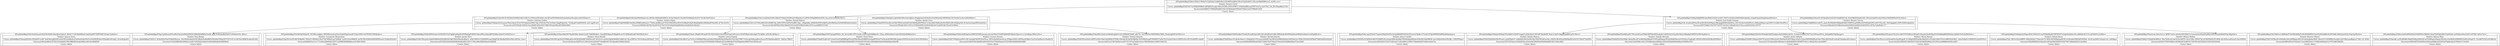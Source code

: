 digraph BTreeES{ 
 node[shape=record] 
node0xc0001688d0[label="<f0>|{<f1>DPI:gAAAAABgnFZAbw1DS5x1UWdmTw7gXt2AyLOa6kZvRsLvLPeiMNLtzJI6Oi-G9LwGUjhEnkH111KLmmV8jdZM6hvzcE_wx0Po_w==|Nombre: Rosario Curiel|Correo: gAAAAABgnFZAUS917e2YP8jSNMRQCoifP4fJYhTb-epJy1RSGriYTIB1s5I501lFWFV_tVQ0o6zlBRvequPYK7eGn7p-tmFCTb5_Y-6i_JNrCBopABxwC34=|Password:b0a88f0377008bd9d4d82103e1b038e6afd18505d57056ae72cf37089a87e594|Cuenta: Admin}|<f2>"] 
node0xc00031dd40[label="<f0>|{<f1>DPI:gAAAAABgnFZAIctMV-4CNEbMoOIr6NKZv6kCCZBUVv1PDVmaN6TdQAv-ZxCBPuoPW5WKK53h5vJxahHmzTKuwJy9_ko4LVDDqw==|Nombre: Gabriela Guillen|Correo: gAAAAABgnFZA0gkoZuOyinaom1Wm1t0juoUk7nU597QdpemlsHWa75tjJ_TFXYr4z37fZ1wVt6es1Xqg8VkjmNm_7Z2QJ-gZCLkdXNO0S4_wdU-sgjA9-a4=|Password:ce5f270be9b14363b14aca86681a65ec69313ffb4765e8a5f6ee8539685e8841|Cuenta: Admin}|<f2>|{<f3>DPI:gAAAAABgnFZAGtQatP8dtMxpwcYzi_RPIiIh-cMd9oiJ4Q9MZ5l_9UPg7bIbyfTf_WsnBl19LR06q4lcXTnP1t72rGK1ShPE3A==|Nombre: Teodoro Pagan|Correo: gAAAAABgnFZApPMMfjB1Mu00ywPfI8K3ixBwmeu-77W6A_JteRKewoS75O21SMIc0XSsuWs45-VARQjYG8qNLBlxJHqKXbvQWRZiqWVXsn9M_aF7kG-SzXY=|Password:f40fd61d8329a76aefb7622704122167e5bb45bb680d4fa2c8afdd5e0148e2d2|Cuenta: Admin}|<f4>|{<f5>DPI:gAAAAABgnFZAcs1ioZjE8yJV294s1IBYx67GRzlj31N2fWvkd7dWpo6iccO-u6PXvVPPglQKW45e8TM_ITp_mVwCzluStBeC8Q==|Nombre: Daniela Batista|Correo: gAAAAABgnFZA3-tuYU5XGeRf0-HZU28MKT-9g_Q09vFN9VrYJ2PmVrkR0U18pr__hBpptkRp_bHHfeMcWWTeHJbTlanI0sfRb4XsoOyN4PefKEkYjxOmxk4=|Password:29e284f36fe1f8d158a602323cde082438bfcfedfbe107f1cee2d98f525153f3|Cuenta: Admin}|<f6>|{<f7>DPI:gAAAAABgnFZAwjXj2LUq9sDHK-RMvxQarxXJJZw-45agkJeIuhoOlOXx0wvPmlMEbnXQ-HW0WX0oT4FYhoN21xc2le1sHHoWbQ==|Nombre: Amalia Leiva|Correo: gAAAAABgnFZAIyHSOGOmfArcfuFVJh7ZB5yUjh3GJVLDhTfZItBnJWPPM3eC-tc4awA6R1Wj6bwRuWsDBdVwIB1QOlg6gToR_f3v4xsSm5aqm8WylQoaEAs=|Password:5f59a8cd20c11812a1d7864dd9f5c442834298e3d13a459518b103e441b3060d|Cuenta: Admin}|<f8>"] 
node0xc00033d980[label="<f0>|{<f1>DPI:gAAAAABgnFZAvNa2hSaom0cHGJ1WsfQDD-A4m0JnwOzJwu9_S6n6C17oZCRhdHfQyfv5rqONzqWV7lSfPDVfJCGEnkaf_8yRaQ==|Nombre: Ignacio Serna|Correo: gAAAAABgnFZAoiqAQ0GlSo-QYVgDVUrmXP_Ao9vMaLpJlDxM1oxQeTiM-3Qz88n4y2Cij02mHsSJs59xV3cG4tZWVKVJmeV0SpHkEsW-NaJry_k1mbWqJwM=|Password:09ca2e8f0cfc315051254a0b84378b19ffb000c0ca6c8b9ea1fb31bc5f0df599|Cuenta: Admin}|<f2>|{<f3>DPI:gAAAAABgnFZAg-CjpQ6znmK3Vw09tcYSjcp0wRtEjQZN2hUfkfktZJObBHhoFmAM_gMjc3LKhHq-JR2ZDElY7aN9zkTaUSz_MA==|Nombre: Sara Abrego|Correo: gAAAAABgnFZAV013_XLXtd3jDuV2qOUBqSERxtwer_zEmVIQOmihgGfuYICZKokwXu8bdBE9sZ6rAHnYV9iqzYfUYO57yOCcUoHC9oG3XIKOEeAjn59Ly8I=|Password:15c8cf5ff43f43af3b8ae11a48c72925b2b1dbd23ce938a984af63fc896999c8|Cuenta: Admin}|<f4>"] 
node0xc00031dd40:f0 -> node0xc00033d980 
node0xc00033d9e0[label="<f0>|{<f1>DPI:gAAAAABgnFZA3d0TpFbYAxbYL_WUfIXycnpkJjxa_9I95HRamw4l-gUAcCjLKjiQYqpGennXCLYIqrvDM1vA1FWS5lCGMOkLfg==|Nombre: Concepción Miramontes|Correo: gAAAAABgnFZAp5NvYmZFo481M38gW0_PINizE1UBYANcZ-XmY7hJ7AWbZLspz764RlaE_m2Dvr3mxOKKkYA_AvFXUXhvk5IkNd4SKMWM3onA-CEqMmD3n00=|Password:bf04633ce7a1177c24f1da6b9540c52877c596985f4988d06ecec91506a70664|Cuenta: Admin}|<f2>|{<f3>DPI:gAAAAABgnFZAEzWWNwzIact525SFJSUFGA7qJkKCpS6gDIv6PiP8pKqJVGB5lUtNpu2WILzyHpwJWF0OARyrQtQcN7siDYjOGw==|Nombre: Jacobo Olivo|Correo: gAAAAABgnFZA4CZlAcgzbxvhb6tDQRiMehW9rdJXLRaTqKCOHcb38xja0u86qCn_uQdUoMPmC3246IdNNcxgaTIq6jJ74jUBmBpNQlNw0Sfe-nHlCbh_Oow=|Password:caf27030a10b4e26063ffe2bcffecf691c0411176bc546e5890d34aa5ce8820b|Cuenta: Admin}|<f4>"] 
node0xc00031dd40:f2 -> node0xc00033d9e0 
node0xc00031dc80[label="<f0>|{<f1>DPI:gAAAAABgnFZAae04RzNH70lwIf43Mw-SIqAeUoyHL7QI4VBnMnb_-Omu8lWO6pm2V46gpK9t-mzTO-KRlbo8Dvq87SbENIhOGA==|Nombre: Gloria Murillo|Correo: gAAAAABgnFZALDHCqg3XzZV2ZfkkLgX4cc46565JSD488CNMD2ecAN_k5uYxCis-eyA5wOkjMoMbBEp7JdbEGq7-9n-aOWFizr72VvNuRoyjoD93IqwY_UQ=|Password:a9ceac5b587215116b10a1fc20e0a877e4ef8be947181dbea85ca00fd2c0d341|Cuenta: Admin}|<f2>|{<f3>DPI:gAAAAABgnFZAzt4_N9pBCSWvqeW7XCGSLTaOjN1UKvhNyG65oqGxX9-ox4-x16G4F9XaELA9zuXg8-T2CoJ86k_wEEzBv3dPdg==|Nombre: Leticia Espinal|Correo: gAAAAABgnFZAcQBSrUvp7w3LLru5HERpPN8mupGdDmEMzp9XtMnyEHka4XcOVoUWp7MW71S3mvgEA36cjxgRwsy9uucxPI3OkQAwe6JleE5-_56kEpv7BKE=|Password:0a21f105400681359ba8c225c6c968a9b473d35bbbd0a398f470e41981face41|Cuenta: Admin}|<f4>"] 
node0xc00031dd40:f4 -> node0xc00031dc80 
node0xc00035e6c0[label="<f0>|{<f1>DPI:gAAAAABgnFZAY5sJuqqHPKiEx_Ms_KLcnOXFr3YP1CmDn-rrVJsTixpA3MBJhuMt_vDwg_oHWQuXdzxUndovIQU8sJvKH883mQ==|Nombre: Víctor Ponce|Correo: gAAAAABgnFZApB3TciJdvrAL7mwbyOyaPQdI9R89gjZVnGjA3MwMxmiEBKRNwwSgaBFfNwA7TwHzo4nB3MSV9ftvdpifpooVATN4-0urS0o5c42OCB0O6Mo=|Password:d95485b022d6a8067c67fa4e9fc7b310fce36b0666b544a9340bb0bbe24bb3f8|Cuenta: Admin}|<f2>|{<f3>DPI:gAAAAABgnFZA6wdnJPrkgOzzuNf9P2Z5MXl-ptcapq--pYsvk-EKaGUZtMFOJb8AIZGWJuht1Rpvrtd_b_6rm9Jagz-9l9wCzQ==|Nombre: Gustavo Arreola|Correo: gAAAAABgnFZAD7VM0Jg5sjwWiz1zI8-1qedaKyTkFIf5Tjuul3Vow_XIFVwhhAAFnizrhivwy-EN6puOeIH1c4ZH3maEA8kzvUnylTueQaHfnsGwVkaBixY=|Password:6c5fe8760c3db69b1d03f10437b1f793625bea2cf72233f9c664964056428ff1|Cuenta: Admin}|<f4>"] 
node0xc00031dd40:f6 -> node0xc00035e6c0 
node0xc00035e720[label="<f0>|{<f1>DPI:gAAAAABgnFZAyQKYy-DnaLztLMbdhFqqhDrUyEn7JXXiQ6CXbdD_qWCTk_--kcCWwNwvWNM38Qo7KW0_9lsxJuegR-RU4nYHCw==|Nombre: Teodoro Ramírez|Correo: gAAAAABgnFZAHTW3exXxKvGiKPFw5MvrV9qCehjZMb9CP5NI8c-ID9vdk-M1SpNIv8fJDXq-ThYVH8d2nng87D9iWbPTTgWa7Nc53yiJir9v0du31fH9Z3vNyvOD-S3r0lIHPS-x8gMI|Password:8a7ac27d072b0b21ea597701197eb1bfd410cb1a79633004e9c1049b7c8d37d3|Cuenta: Admin}|<f2>|{<f3>DPI:gAAAAABgnFZAf2NwJkwfT3wJdcPh1ipROng14lfGnTjCwBxBZq3xTdRe-MB3dLBn4SY0WdtdZduxPf6FkGmkQnnV-mdYqbJWcA==|Nombre: Dorotea Rascón|Correo: gAAAAABgnFZAQEIbeicOCvJ8-ktcFAnwC-s3fqp4fykU1P2rumwzeDbdlG7gsOIDvEujSXRvK0q9zxGAFhDmLjiv1ZDk15PdOdS2WPKihFTMKZQh6QzN4QA=|Password:9b64a9805f8ea2929b77d40379a4738aad7cfeee018c5b88fa268cd72ae1636f|Cuenta: Admin}|<f4>"] 
node0xc00031dd40:f8 -> node0xc00035e720 
node0xc0001688d0:f0 -> node0xc00031dd40 
node0xc00031dda0[label="<f0>|{<f1>DPI:gAAAAABgnFZAWg2DAjRHfWr3zmMXdUhVFJCcxvdI1C76d7w-Qt1JiEnNi0fS9HMcdqSAih_EzbqdFukvgO6uqlihtjxaIS8stQ==|Nombre: José Emilio Ocampo|Correo: gAAAAABgnFZA_AcmIhndWt5icZEcjLX6vfXr0mW9lgrjrsRK-gigghfiN8tGADbNoo_FhUOuLRoYnhHaflVuVn_fQBzaqZHqewrzgTzMV1VvhABvsNe49Nc=|Password:86733860e79e576773d70710a34e1cbf0a6b14b1b7daccea65f34354cc3f3757|Cuenta: Admin}|<f2>|{<f3>DPI:gAAAAABgnFZAzmSCcWOfnqNIxFmQURUVYpfIfNkTYz6_4FqU8K0EEKgDh1K8_TDFin2ZxIpWGsuILATMxnCWAHMPRox87JUrQQ==|Nombre: Micaela Carrera|Correo: gAAAAABgnFZAJBS8xfxvwKCN_cJuyh-Ro3HkAHoYBIJqx8030kO-YH8FX1ypFAWbrxDOYA9sKj0xI0CtnWUTDsa-jXv_VK4TgggJgM_J5WYvKdX0cqkuk4A=|Password:f8de9d2341080e4b4ad0deb9fb0c0afd80a924b555f31c9f7ba7a8a9feffc117|Cuenta: Admin}|<f4>"] 
node0xc0004e7e60[label="<f0>|{<f1>DPI:gAAAAABgnFZAk_xppTEoEbU7mjdwQY8pQNwPExG4wgQKMHPG0F2ilcNTzrzewC9jl4k-vUTsnX1CP-XpOHMND2kRMzAH4op4xg==|Nombre: Arturo Castillo|Correo: gAAAAABgnFZAYHf5xDrOJHPoEcKR10LXMKYLHLu5eaJwrKWuofrAXJtCPbIS4QIigzbBFpbcEtRuDSCXdh0BX36_kzroYAOJsNzRmONyMjl_1-4XEYP0igs=|Password:e54f33fe5e7419115d9ce4a71c02a4897ec0495170da69a4097e49d1edcba73a|Cuenta: Admin}|<f2>|{<f3>DPI:gAAAAABgnFZAhzko56HaqCDTmWjXUtvlZAN7segpx9_pI3kLQizeC1BT-iiR7AlmRxIM_SQaCsC8sE13kggBngqBR51jCEC4Iw==|Nombre: Rosalia Monroy|Correo: gAAAAABgnFZAQTSJ2dt6DrFkL0YyazQ_jwA4lTljdsGT_n9JdNjiZz2WzYmfDvSJ2v583CRGzKGnvl4q_eZbESr3BcWDny6HQMg0SGwNiiTn7OHoS7T4pPM=|Password:c29751810ea1e53d44525ec41b3a04d18bf50fc095b4942fd914f217b92c982f|Cuenta: Admin}|<f4>|{<f5>DPI:gAAAAABgnFZAeMJGnzXC7XGszLd2GonOYBk1AIFPbko0lPliszJzgX-CnK6Nc0uQ14onDk1IXmyG8XgdbiE4dYIDTmYBUAvgMw==|Nombre: Yolanda Mercado|Correo: gAAAAABgnFZA9gDYhOQeO48jd_XpQaNXn-j67owBhNHg3kKgSO7OZVrpAIVapqxVfGNyH6AhDhwrmO3Tcj4covYzg8rgIZ-cfDFbDvHIhYbQQOBykD58Mrk=|Password:33a230f611d0c13518d6aa0ee6d926ac429e4305bb4859d498ac55340f5c47f5|Cuenta: Admin}|<f6>"] 
node0xc00031dda0:f0 -> node0xc0004e7e60 
node0xc000302420[label="<f0>|{<f1>DPI:gAAAAABgnFZAO0wVWzkzJkGQ2fTQnAJnwzkS5oWf6x2u6LEa_LUdaSvGoXMI5TSZ73wTrZFmzyX5Vm_QaPqkl8IiLFbJiZpeqg==|Nombre: Javier Gallardo|Correo: gAAAAABgnFZANBV1DhgimOHN7YL2shToUMXwA3eZUWaW4q5l-0PICDJigLwNp5y1Xgn39WHXXMDb-kI-HacT0Ne3fjSGPpAF-zofLg6TQink8pei4EwQmls=|Password:7d7a2dcd50b1d85ebac1e2649d8d82015f598f75c5b11c49ab239a1a4cd58007|Cuenta: Admin}|<f2>|{<f3>DPI:gAAAAABgnFZA-gx2xUhLyEwx-h8CN7ETQBtmwMCgdUcHngcbCjhs6PMgoI41K56iKJdqBIEHH4QrjsCJAZjtlCVnYs9yf962bA==|Nombre: Martín Ramón|Correo: gAAAAABgnFZAvQFnysCm4ZxbnkS5yQLg9EeppW_EvyBdpSldSHuhi9kcPAjYdOUsDTzMxGAl4zTcYIwruRBOZ2dOAEU_e0tjwNdJaEtcYMMtZV2cZpSWV4w=|Password:b251099392124659527352f144368282db82c5212391eee698884e9036ccb927|Cuenta: Admin}|<f4>|{<f5>DPI:gAAAAABgnFZA9qIjmZyFDgusWj5C3I92VoFL1ayFP9fgNKgIbU9WVPh971hOgyHckQQm1SLuvBfSb0c8CU15crqOVbIOUy3eMA==|Nombre: Gabriel Reyna|Correo: gAAAAABgnFZAJ_GWGrwZ2oh9RfF8_MlALb85jzLC7DgrwXii7UvWDn3N556XksJzgAEOPry3eWmkkrM49OjZVO0XAtt_4Vc4Lwg5MGUaDzqaUw2_rz66Akg=|Password:540a80fd9b3ee26aefd122f1bd36652fb831b5527907168fed20501e32a5ffca|Cuenta: Admin}|<f6>"] 
node0xc00031dda0:f2 -> node0xc000302420 
node0xc000302480[label="<f0>|{<f1>DPI:gAAAAABgnFZAznGzsk_RiweTscUu_BPRU7mYyc-a6ui0wSDUDbIcCw1mewzhQctE8xJOFgAXpcr2FEDooLpDdlhKPOgC4Rp2lQ==|Nombre: Mónica Medina|Correo: gAAAAABgnFZAR2j7iC4JsKOZjOJ0HcZ_9Sp742NrwlcLkmTeOyrQtH7b_DnvuTS8s-1fDMT7ljCn5OAN5ByKLH7j-W0h-Qb10QVorasKSsieZvOpcrPIID0=|Password:b3941270097d86dcc48348a487de8676172f47f5e3627b625c0765a7b633e00d|Cuenta: Admin}|<f2>|{<f3>DPI:gAAAAABgnFZAvT8hbUn1zB9BzkaTUSo5MzMpBuPwWsSSDX99FbC0ntoExHNoklB8uALNPClb8J--6JHe2pwQGZxTGgcYup5KaQ==|Nombre: Ricardo Ulibarri|Correo: gAAAAABgnFZAF-Iv6TBonNvtVbltp8oz3Av2dZB9gxjy49Gz3Us8ybztJgebyMHG_8hmoLYr1542RfRQeYsmJ6CzcJrTrRIqt-pxjB6gk-nC1WK_siS_XzM=|Password:bf99c60f1c67e6e2dc17ace5d693edccc77d09e2d644ab31e57972df8198d36a|Cuenta: Admin}|<f4>|{<f5>DPI:gAAAAABgnFZAhzuIvnPeLBYX2Z4bLPS9DNWmTBIhWi-GDwJ76SEfgQcfRrVUigWtDd1-qcN2fdmoISecO2YE1rH7XIN_QFEw7A==|Nombre: Rebeca Mata|Correo: gAAAAABgnFZAmekK_qcZEuJf9ABv3Mq9V3bRypZdfYuHLud7EAX0igGziNqeJrvNZnIScxYzaMl2Eof0M99ISLYaWn1bDugCFc_FoLAKFYl32Fcy81KKk-8=|Password:e050618f37f42383bea5043aa0d88ead32487a676bfbc26ea37966231710e504|Cuenta: Admin}|<f6>"] 
node0xc00031dda0:f4 -> node0xc000302480 
node0xc0001688d0:f2 -> node0xc00031dda0 
}
